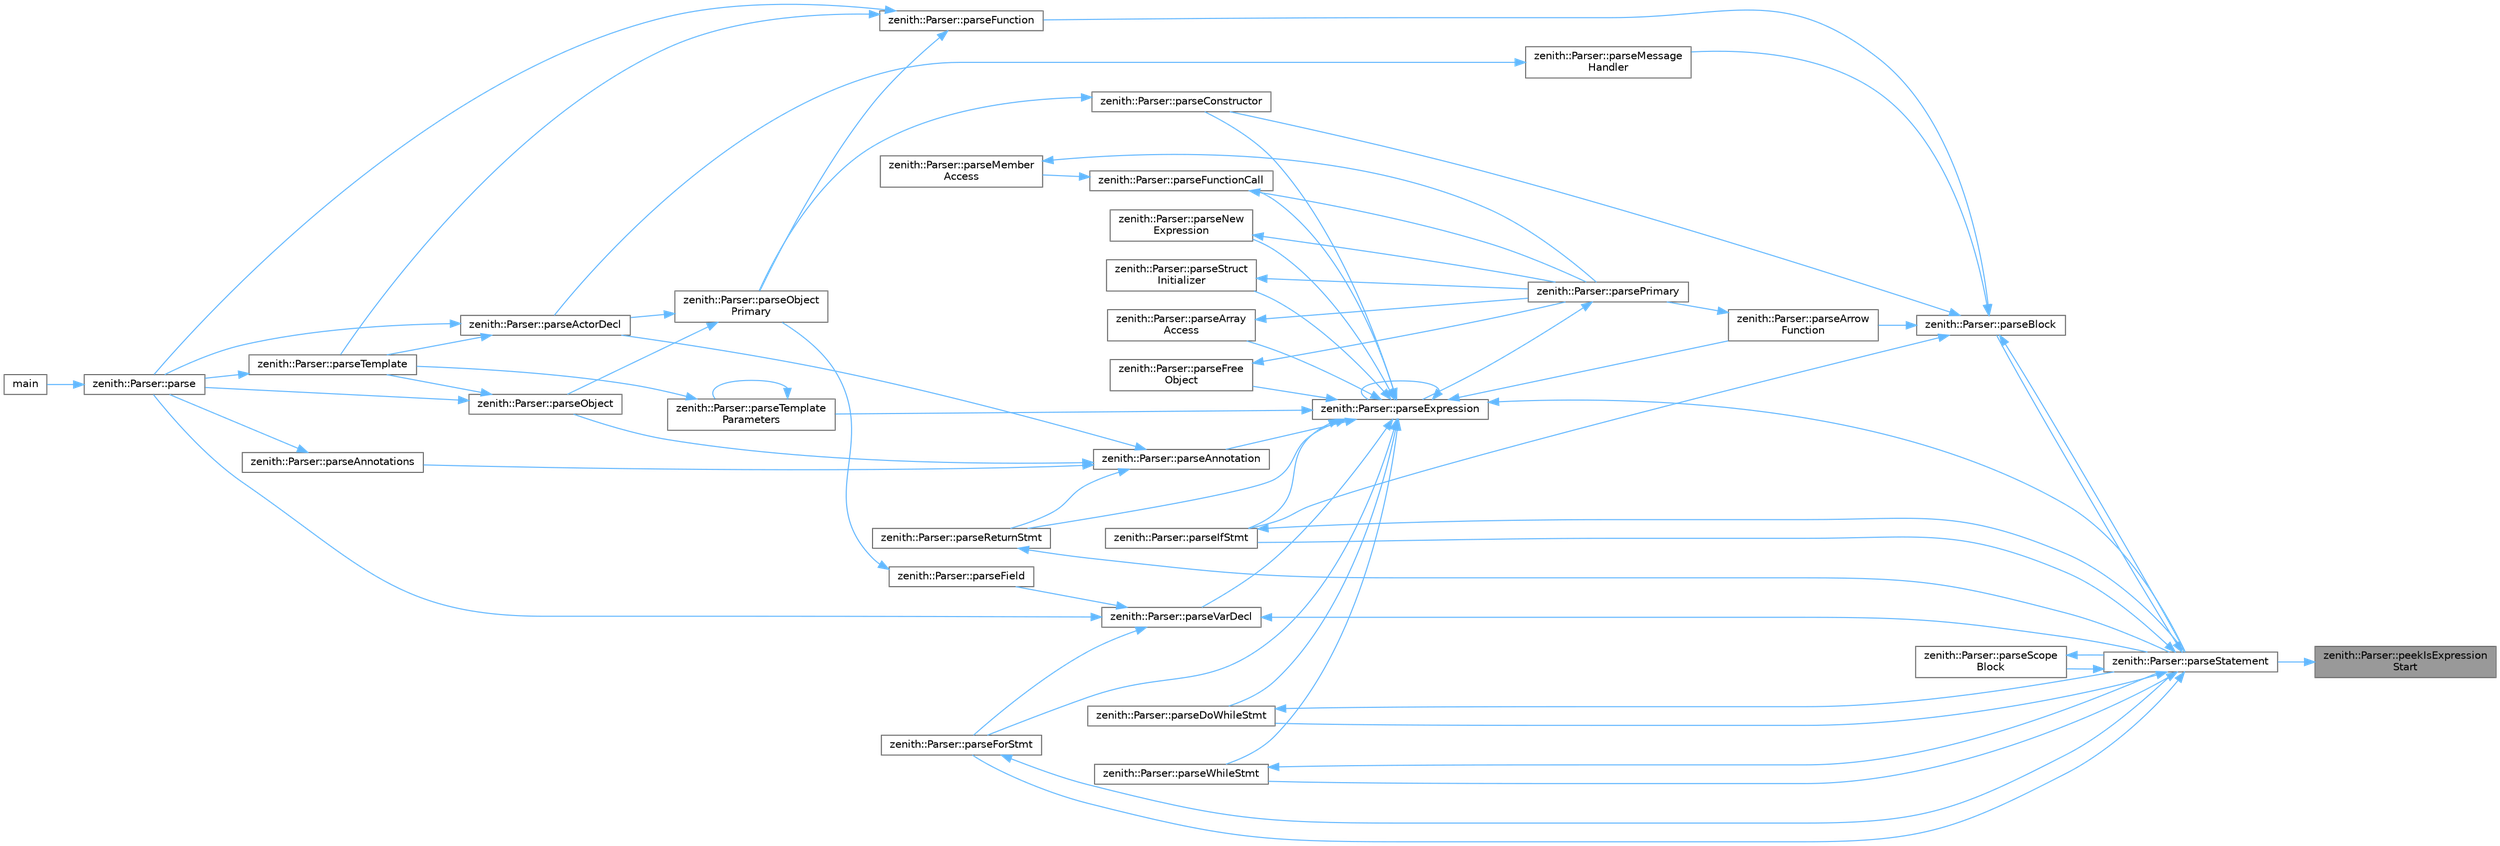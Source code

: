 digraph "zenith::Parser::peekIsExpressionStart"
{
 // LATEX_PDF_SIZE
  bgcolor="transparent";
  edge [fontname=Helvetica,fontsize=10,labelfontname=Helvetica,labelfontsize=10];
  node [fontname=Helvetica,fontsize=10,shape=box,height=0.2,width=0.4];
  rankdir="RL";
  Node1 [id="Node000001",label="zenith::Parser::peekIsExpression\lStart",height=0.2,width=0.4,color="gray40", fillcolor="grey60", style="filled", fontcolor="black",tooltip=" "];
  Node1 -> Node2 [id="edge1_Node000001_Node000002",dir="back",color="steelblue1",style="solid",tooltip=" "];
  Node2 [id="Node000002",label="zenith::Parser::parseStatement",height=0.2,width=0.4,color="grey40", fillcolor="white", style="filled",URL="$classzenith_1_1_parser.html#ada8dc19e8cb4a0f1b37d3ef6a2eb3f9d",tooltip=" "];
  Node2 -> Node3 [id="edge2_Node000002_Node000003",dir="back",color="steelblue1",style="solid",tooltip=" "];
  Node3 [id="Node000003",label="zenith::Parser::parseBlock",height=0.2,width=0.4,color="grey40", fillcolor="white", style="filled",URL="$classzenith_1_1_parser.html#afed5c18e77fc012fe5db9f9e6175e642",tooltip=" "];
  Node3 -> Node4 [id="edge3_Node000003_Node000004",dir="back",color="steelblue1",style="solid",tooltip=" "];
  Node4 [id="Node000004",label="zenith::Parser::parseArrow\lFunction",height=0.2,width=0.4,color="grey40", fillcolor="white", style="filled",URL="$classzenith_1_1_parser.html#a7ea0f8e309ed2fbdf1a9e2ebfa2fbf8d",tooltip=" "];
  Node4 -> Node5 [id="edge4_Node000004_Node000005",dir="back",color="steelblue1",style="solid",tooltip=" "];
  Node5 [id="Node000005",label="zenith::Parser::parsePrimary",height=0.2,width=0.4,color="grey40", fillcolor="white", style="filled",URL="$classzenith_1_1_parser.html#a9425b18adfbb62629ae5ea654addc7cb",tooltip=" "];
  Node5 -> Node6 [id="edge5_Node000005_Node000006",dir="back",color="steelblue1",style="solid",tooltip=" "];
  Node6 [id="Node000006",label="zenith::Parser::parseExpression",height=0.2,width=0.4,color="grey40", fillcolor="white", style="filled",URL="$classzenith_1_1_parser.html#a239906fd51d54598f6d3dcc18d97b6b9",tooltip=" "];
  Node6 -> Node7 [id="edge6_Node000006_Node000007",dir="back",color="steelblue1",style="solid",tooltip=" "];
  Node7 [id="Node000007",label="zenith::Parser::parseAnnotation",height=0.2,width=0.4,color="grey40", fillcolor="white", style="filled",URL="$classzenith_1_1_parser.html#afff2e82900309df63d9aa89f4d3e31d6",tooltip=" "];
  Node7 -> Node8 [id="edge7_Node000007_Node000008",dir="back",color="steelblue1",style="solid",tooltip=" "];
  Node8 [id="Node000008",label="zenith::Parser::parseActorDecl",height=0.2,width=0.4,color="grey40", fillcolor="white", style="filled",URL="$classzenith_1_1_parser.html#add98eda497298f55d63689af29839db6",tooltip=" "];
  Node8 -> Node9 [id="edge8_Node000008_Node000009",dir="back",color="steelblue1",style="solid",tooltip=" "];
  Node9 [id="Node000009",label="zenith::Parser::parse",height=0.2,width=0.4,color="grey40", fillcolor="white", style="filled",URL="$classzenith_1_1_parser.html#ad56141bb79abcda2cb032137f51d44c6",tooltip=" "];
  Node9 -> Node10 [id="edge9_Node000009_Node000010",dir="back",color="steelblue1",style="solid",tooltip=" "];
  Node10 [id="Node000010",label="main",height=0.2,width=0.4,color="grey40", fillcolor="white", style="filled",URL="$main_8cpp.html#a0ddf1224851353fc92bfbff6f499fa97",tooltip=" "];
  Node8 -> Node11 [id="edge10_Node000008_Node000011",dir="back",color="steelblue1",style="solid",tooltip=" "];
  Node11 [id="Node000011",label="zenith::Parser::parseTemplate",height=0.2,width=0.4,color="grey40", fillcolor="white", style="filled",URL="$classzenith_1_1_parser.html#ac8ba31b8067fb7325c47b2b85e51abe1",tooltip=" "];
  Node11 -> Node9 [id="edge11_Node000011_Node000009",dir="back",color="steelblue1",style="solid",tooltip=" "];
  Node7 -> Node12 [id="edge12_Node000007_Node000012",dir="back",color="steelblue1",style="solid",tooltip=" "];
  Node12 [id="Node000012",label="zenith::Parser::parseAnnotations",height=0.2,width=0.4,color="grey40", fillcolor="white", style="filled",URL="$classzenith_1_1_parser.html#a13606ea02073ecca24a045f676b58518",tooltip=" "];
  Node12 -> Node9 [id="edge13_Node000012_Node000009",dir="back",color="steelblue1",style="solid",tooltip=" "];
  Node7 -> Node13 [id="edge14_Node000007_Node000013",dir="back",color="steelblue1",style="solid",tooltip=" "];
  Node13 [id="Node000013",label="zenith::Parser::parseObject",height=0.2,width=0.4,color="grey40", fillcolor="white", style="filled",URL="$classzenith_1_1_parser.html#abfe2e0682adcad95cc77595ec52bd4da",tooltip=" "];
  Node13 -> Node9 [id="edge15_Node000013_Node000009",dir="back",color="steelblue1",style="solid",tooltip=" "];
  Node13 -> Node11 [id="edge16_Node000013_Node000011",dir="back",color="steelblue1",style="solid",tooltip=" "];
  Node7 -> Node14 [id="edge17_Node000007_Node000014",dir="back",color="steelblue1",style="solid",tooltip=" "];
  Node14 [id="Node000014",label="zenith::Parser::parseReturnStmt",height=0.2,width=0.4,color="grey40", fillcolor="white", style="filled",URL="$classzenith_1_1_parser.html#a5e026e55d4a57bea1b5ffa7d3b5e93a8",tooltip=" "];
  Node14 -> Node2 [id="edge18_Node000014_Node000002",dir="back",color="steelblue1",style="solid",tooltip=" "];
  Node6 -> Node15 [id="edge19_Node000006_Node000015",dir="back",color="steelblue1",style="solid",tooltip=" "];
  Node15 [id="Node000015",label="zenith::Parser::parseArray\lAccess",height=0.2,width=0.4,color="grey40", fillcolor="white", style="filled",URL="$classzenith_1_1_parser.html#ad32b5cfe98f909cade9216d65b046f58",tooltip=" "];
  Node15 -> Node5 [id="edge20_Node000015_Node000005",dir="back",color="steelblue1",style="solid",tooltip=" "];
  Node6 -> Node4 [id="edge21_Node000006_Node000004",dir="back",color="steelblue1",style="solid",tooltip=" "];
  Node6 -> Node16 [id="edge22_Node000006_Node000016",dir="back",color="steelblue1",style="solid",tooltip=" "];
  Node16 [id="Node000016",label="zenith::Parser::parseConstructor",height=0.2,width=0.4,color="grey40", fillcolor="white", style="filled",URL="$classzenith_1_1_parser.html#ae37a2b420e456af55c07efd04676b4af",tooltip=" "];
  Node16 -> Node17 [id="edge23_Node000016_Node000017",dir="back",color="steelblue1",style="solid",tooltip=" "];
  Node17 [id="Node000017",label="zenith::Parser::parseObject\lPrimary",height=0.2,width=0.4,color="grey40", fillcolor="white", style="filled",URL="$classzenith_1_1_parser.html#a74f0f075ac6a9a7935b8b0b20bd1f3ef",tooltip=" "];
  Node17 -> Node8 [id="edge24_Node000017_Node000008",dir="back",color="steelblue1",style="solid",tooltip=" "];
  Node17 -> Node13 [id="edge25_Node000017_Node000013",dir="back",color="steelblue1",style="solid",tooltip=" "];
  Node6 -> Node18 [id="edge26_Node000006_Node000018",dir="back",color="steelblue1",style="solid",tooltip=" "];
  Node18 [id="Node000018",label="zenith::Parser::parseDoWhileStmt",height=0.2,width=0.4,color="grey40", fillcolor="white", style="filled",URL="$classzenith_1_1_parser.html#a17d038fc7ad2c0dac1b038889f4426ca",tooltip=" "];
  Node18 -> Node2 [id="edge27_Node000018_Node000002",dir="back",color="steelblue1",style="solid",tooltip=" "];
  Node6 -> Node6 [id="edge28_Node000006_Node000006",dir="back",color="steelblue1",style="solid",tooltip=" "];
  Node6 -> Node19 [id="edge29_Node000006_Node000019",dir="back",color="steelblue1",style="solid",tooltip=" "];
  Node19 [id="Node000019",label="zenith::Parser::parseForStmt",height=0.2,width=0.4,color="grey40", fillcolor="white", style="filled",URL="$classzenith_1_1_parser.html#ab8ae32b49e1a7d1492f14c6b381aa52b",tooltip=" "];
  Node19 -> Node2 [id="edge30_Node000019_Node000002",dir="back",color="steelblue1",style="solid",tooltip=" "];
  Node6 -> Node20 [id="edge31_Node000006_Node000020",dir="back",color="steelblue1",style="solid",tooltip=" "];
  Node20 [id="Node000020",label="zenith::Parser::parseFree\lObject",height=0.2,width=0.4,color="grey40", fillcolor="white", style="filled",URL="$classzenith_1_1_parser.html#a697fe5477ca0023efdefd6e66f4e0a49",tooltip=" "];
  Node20 -> Node5 [id="edge32_Node000020_Node000005",dir="back",color="steelblue1",style="solid",tooltip=" "];
  Node6 -> Node21 [id="edge33_Node000006_Node000021",dir="back",color="steelblue1",style="solid",tooltip=" "];
  Node21 [id="Node000021",label="zenith::Parser::parseFunctionCall",height=0.2,width=0.4,color="grey40", fillcolor="white", style="filled",URL="$classzenith_1_1_parser.html#ae2442c2e624e13794605b1ff56047ee8",tooltip=" "];
  Node21 -> Node22 [id="edge34_Node000021_Node000022",dir="back",color="steelblue1",style="solid",tooltip=" "];
  Node22 [id="Node000022",label="zenith::Parser::parseMember\lAccess",height=0.2,width=0.4,color="grey40", fillcolor="white", style="filled",URL="$classzenith_1_1_parser.html#a5f581f39453bce8e553d9d96c5c8d0d2",tooltip=" "];
  Node22 -> Node5 [id="edge35_Node000022_Node000005",dir="back",color="steelblue1",style="solid",tooltip=" "];
  Node21 -> Node5 [id="edge36_Node000021_Node000005",dir="back",color="steelblue1",style="solid",tooltip=" "];
  Node6 -> Node23 [id="edge37_Node000006_Node000023",dir="back",color="steelblue1",style="solid",tooltip=" "];
  Node23 [id="Node000023",label="zenith::Parser::parseIfStmt",height=0.2,width=0.4,color="grey40", fillcolor="white", style="filled",URL="$classzenith_1_1_parser.html#a6086729ddce119c88e10fe622d069d8f",tooltip=" "];
  Node23 -> Node2 [id="edge38_Node000023_Node000002",dir="back",color="steelblue1",style="solid",tooltip=" "];
  Node6 -> Node24 [id="edge39_Node000006_Node000024",dir="back",color="steelblue1",style="solid",tooltip=" "];
  Node24 [id="Node000024",label="zenith::Parser::parseNew\lExpression",height=0.2,width=0.4,color="grey40", fillcolor="white", style="filled",URL="$classzenith_1_1_parser.html#aa984ed730ca80620a7033d259b6faea5",tooltip=" "];
  Node24 -> Node5 [id="edge40_Node000024_Node000005",dir="back",color="steelblue1",style="solid",tooltip=" "];
  Node6 -> Node14 [id="edge41_Node000006_Node000014",dir="back",color="steelblue1",style="solid",tooltip=" "];
  Node6 -> Node2 [id="edge42_Node000006_Node000002",dir="back",color="steelblue1",style="solid",tooltip=" "];
  Node6 -> Node25 [id="edge43_Node000006_Node000025",dir="back",color="steelblue1",style="solid",tooltip=" "];
  Node25 [id="Node000025",label="zenith::Parser::parseStruct\lInitializer",height=0.2,width=0.4,color="grey40", fillcolor="white", style="filled",URL="$classzenith_1_1_parser.html#a4646bbfa2a663abbc777ae26d44e9522",tooltip=" "];
  Node25 -> Node5 [id="edge44_Node000025_Node000005",dir="back",color="steelblue1",style="solid",tooltip=" "];
  Node6 -> Node26 [id="edge45_Node000006_Node000026",dir="back",color="steelblue1",style="solid",tooltip=" "];
  Node26 [id="Node000026",label="zenith::Parser::parseTemplate\lParameters",height=0.2,width=0.4,color="grey40", fillcolor="white", style="filled",URL="$classzenith_1_1_parser.html#aa809de3ebc29d840ad9bc99c0b6ce956",tooltip=" "];
  Node26 -> Node11 [id="edge46_Node000026_Node000011",dir="back",color="steelblue1",style="solid",tooltip=" "];
  Node26 -> Node26 [id="edge47_Node000026_Node000026",dir="back",color="steelblue1",style="solid",tooltip=" "];
  Node6 -> Node27 [id="edge48_Node000006_Node000027",dir="back",color="steelblue1",style="solid",tooltip=" "];
  Node27 [id="Node000027",label="zenith::Parser::parseVarDecl",height=0.2,width=0.4,color="grey40", fillcolor="white", style="filled",URL="$classzenith_1_1_parser.html#a4846f1e07a0155bb95bfee2888cd4e49",tooltip=" "];
  Node27 -> Node9 [id="edge49_Node000027_Node000009",dir="back",color="steelblue1",style="solid",tooltip=" "];
  Node27 -> Node28 [id="edge50_Node000027_Node000028",dir="back",color="steelblue1",style="solid",tooltip=" "];
  Node28 [id="Node000028",label="zenith::Parser::parseField",height=0.2,width=0.4,color="grey40", fillcolor="white", style="filled",URL="$classzenith_1_1_parser.html#a12db59c0397e2ec966e47382f55b4ab8",tooltip=" "];
  Node28 -> Node17 [id="edge51_Node000028_Node000017",dir="back",color="steelblue1",style="solid",tooltip=" "];
  Node27 -> Node19 [id="edge52_Node000027_Node000019",dir="back",color="steelblue1",style="solid",tooltip=" "];
  Node27 -> Node2 [id="edge53_Node000027_Node000002",dir="back",color="steelblue1",style="solid",tooltip=" "];
  Node6 -> Node29 [id="edge54_Node000006_Node000029",dir="back",color="steelblue1",style="solid",tooltip=" "];
  Node29 [id="Node000029",label="zenith::Parser::parseWhileStmt",height=0.2,width=0.4,color="grey40", fillcolor="white", style="filled",URL="$classzenith_1_1_parser.html#a6f8fd13014d6a0e82f53ce08a8f9766d",tooltip=" "];
  Node29 -> Node2 [id="edge55_Node000029_Node000002",dir="back",color="steelblue1",style="solid",tooltip=" "];
  Node3 -> Node16 [id="edge56_Node000003_Node000016",dir="back",color="steelblue1",style="solid",tooltip=" "];
  Node3 -> Node30 [id="edge57_Node000003_Node000030",dir="back",color="steelblue1",style="solid",tooltip=" "];
  Node30 [id="Node000030",label="zenith::Parser::parseFunction",height=0.2,width=0.4,color="grey40", fillcolor="white", style="filled",URL="$classzenith_1_1_parser.html#a8647a213885b6a7d25032d40410f827b",tooltip=" "];
  Node30 -> Node9 [id="edge58_Node000030_Node000009",dir="back",color="steelblue1",style="solid",tooltip=" "];
  Node30 -> Node17 [id="edge59_Node000030_Node000017",dir="back",color="steelblue1",style="solid",tooltip=" "];
  Node30 -> Node11 [id="edge60_Node000030_Node000011",dir="back",color="steelblue1",style="solid",tooltip=" "];
  Node3 -> Node23 [id="edge61_Node000003_Node000023",dir="back",color="steelblue1",style="solid",tooltip=" "];
  Node3 -> Node31 [id="edge62_Node000003_Node000031",dir="back",color="steelblue1",style="solid",tooltip=" "];
  Node31 [id="Node000031",label="zenith::Parser::parseMessage\lHandler",height=0.2,width=0.4,color="grey40", fillcolor="white", style="filled",URL="$classzenith_1_1_parser.html#a78d55766725bfdd0c7b718adf355eee3",tooltip=" "];
  Node31 -> Node8 [id="edge63_Node000031_Node000008",dir="back",color="steelblue1",style="solid",tooltip=" "];
  Node3 -> Node2 [id="edge64_Node000003_Node000002",dir="back",color="steelblue1",style="solid",tooltip=" "];
  Node2 -> Node18 [id="edge65_Node000002_Node000018",dir="back",color="steelblue1",style="solid",tooltip=" "];
  Node2 -> Node19 [id="edge66_Node000002_Node000019",dir="back",color="steelblue1",style="solid",tooltip=" "];
  Node2 -> Node23 [id="edge67_Node000002_Node000023",dir="back",color="steelblue1",style="solid",tooltip=" "];
  Node2 -> Node32 [id="edge68_Node000002_Node000032",dir="back",color="steelblue1",style="solid",tooltip=" "];
  Node32 [id="Node000032",label="zenith::Parser::parseScope\lBlock",height=0.2,width=0.4,color="grey40", fillcolor="white", style="filled",URL="$classzenith_1_1_parser.html#acd4ccda2b4a409498daa93e31f2bc23f",tooltip=" "];
  Node32 -> Node2 [id="edge69_Node000032_Node000002",dir="back",color="steelblue1",style="solid",tooltip=" "];
  Node2 -> Node29 [id="edge70_Node000002_Node000029",dir="back",color="steelblue1",style="solid",tooltip=" "];
}
